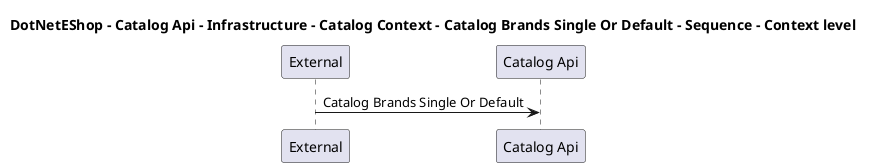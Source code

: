 @startuml

title DotNetEShop - Catalog Api - Infrastructure - Catalog Context - Catalog Brands Single Or Default - Sequence - Context level

participant "External" as C4InterFlow.SoftwareSystems.ExternalSystem
participant "Catalog Api" as DotNetEShop.SoftwareSystems.CatalogApi

C4InterFlow.SoftwareSystems.ExternalSystem -> DotNetEShop.SoftwareSystems.CatalogApi : Catalog Brands Single Or Default


@enduml
